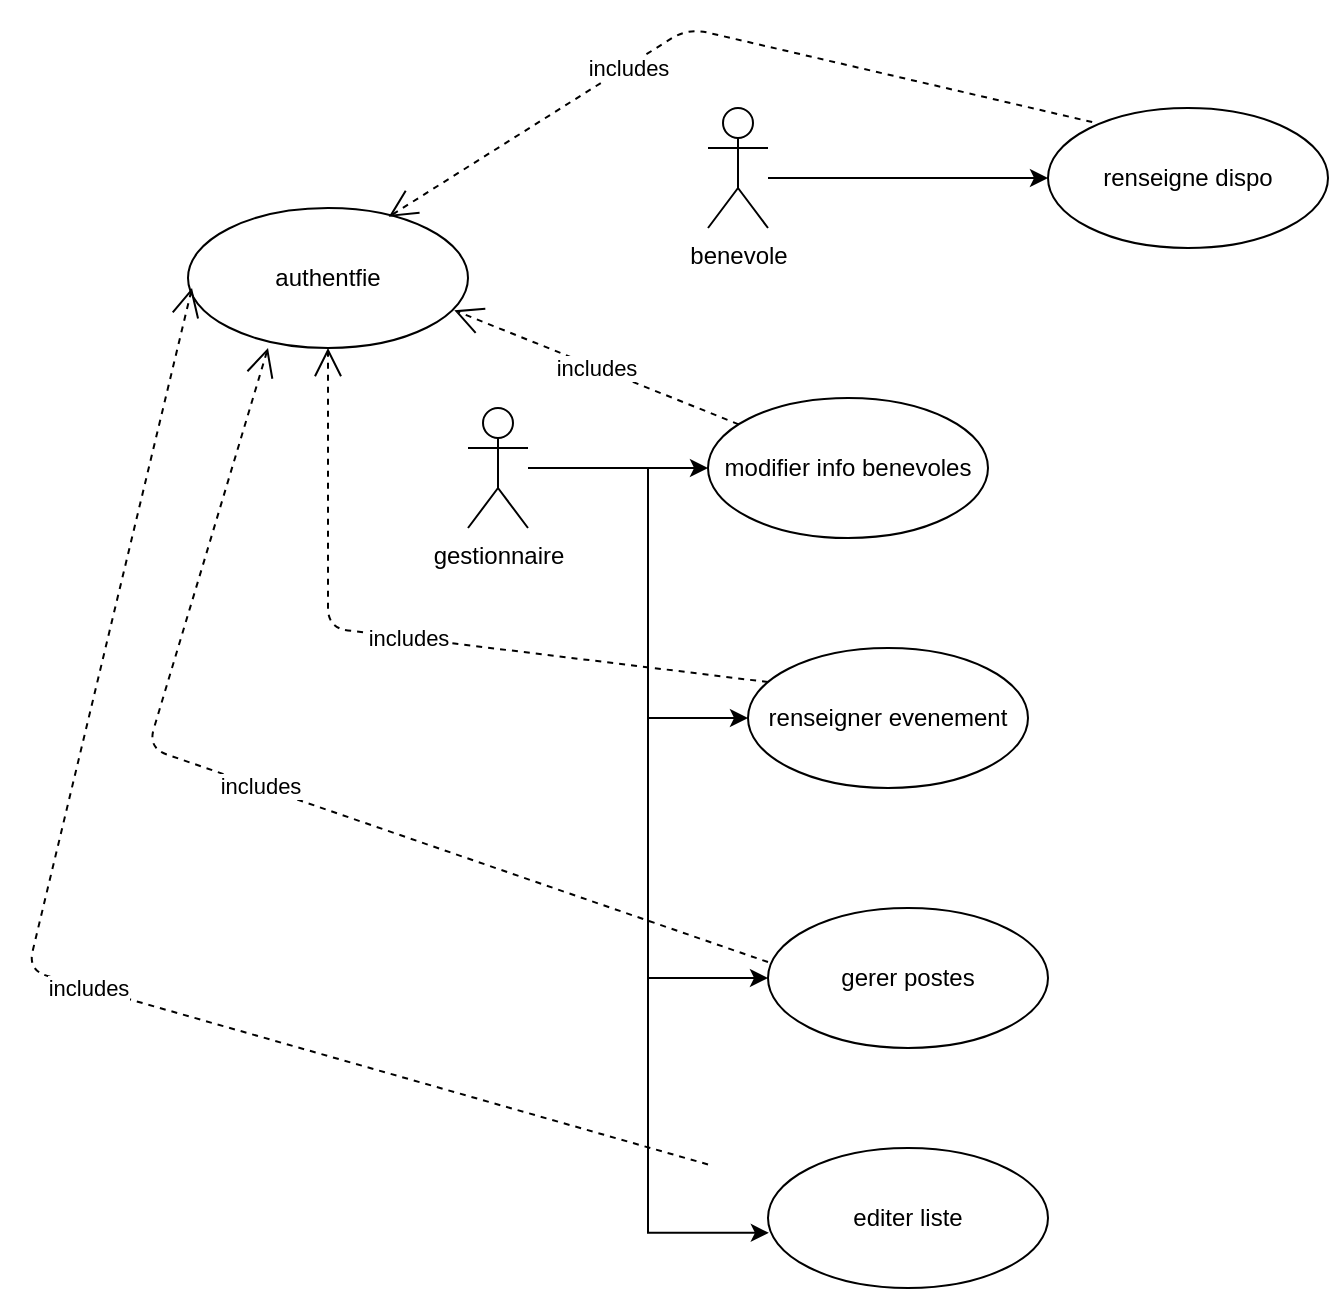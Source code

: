<mxfile version="15.5.1" type="github">
  <diagram id="zilzJl96QCMMg5tGJzkm" name="Page-1">
    <mxGraphModel dx="1038" dy="578" grid="1" gridSize="10" guides="1" tooltips="1" connect="1" arrows="1" fold="1" page="1" pageScale="1" pageWidth="827" pageHeight="1169" math="0" shadow="0">
      <root>
        <mxCell id="0" />
        <mxCell id="1" parent="0" />
        <mxCell id="mpSO8kdvRYwk7wcLRRey-8" style="edgeStyle=orthogonalEdgeStyle;rounded=0;orthogonalLoop=1;jettySize=auto;html=1;entryX=0;entryY=0.5;entryDx=0;entryDy=0;" parent="1" source="mpSO8kdvRYwk7wcLRRey-3" target="mpSO8kdvRYwk7wcLRRey-5" edge="1">
          <mxGeometry relative="1" as="geometry">
            <Array as="points">
              <mxPoint x="520" y="105" />
              <mxPoint x="520" y="105" />
            </Array>
          </mxGeometry>
        </mxCell>
        <mxCell id="mpSO8kdvRYwk7wcLRRey-3" value="benevole" style="shape=umlActor;verticalLabelPosition=bottom;verticalAlign=top;html=1;" parent="1" vertex="1">
          <mxGeometry x="440" y="70" width="30" height="60" as="geometry" />
        </mxCell>
        <mxCell id="mpSO8kdvRYwk7wcLRRey-5" value="renseigne dispo" style="ellipse;whiteSpace=wrap;html=1;" parent="1" vertex="1">
          <mxGeometry x="610" y="70" width="140" height="70" as="geometry" />
        </mxCell>
        <mxCell id="mpSO8kdvRYwk7wcLRRey-10" value="modifier info benevoles" style="ellipse;whiteSpace=wrap;html=1;" parent="1" vertex="1">
          <mxGeometry x="440" y="215" width="140" height="70" as="geometry" />
        </mxCell>
        <mxCell id="OPiPzonsdsgegJGFYfHE-1" style="edgeStyle=orthogonalEdgeStyle;rounded=0;orthogonalLoop=1;jettySize=auto;html=1;entryX=0;entryY=0.5;entryDx=0;entryDy=0;" parent="1" source="mpSO8kdvRYwk7wcLRRey-11" target="mpSO8kdvRYwk7wcLRRey-10" edge="1">
          <mxGeometry relative="1" as="geometry" />
        </mxCell>
        <mxCell id="OPiPzonsdsgegJGFYfHE-3" style="edgeStyle=orthogonalEdgeStyle;rounded=0;orthogonalLoop=1;jettySize=auto;html=1;" parent="1" source="mpSO8kdvRYwk7wcLRRey-11" target="OPiPzonsdsgegJGFYfHE-2" edge="1">
          <mxGeometry relative="1" as="geometry">
            <Array as="points">
              <mxPoint x="410" y="250" />
              <mxPoint x="410" y="375" />
            </Array>
          </mxGeometry>
        </mxCell>
        <mxCell id="OPiPzonsdsgegJGFYfHE-7" style="edgeStyle=orthogonalEdgeStyle;rounded=0;orthogonalLoop=1;jettySize=auto;html=1;entryX=0;entryY=0.5;entryDx=0;entryDy=0;" parent="1" source="mpSO8kdvRYwk7wcLRRey-11" target="OPiPzonsdsgegJGFYfHE-4" edge="1">
          <mxGeometry relative="1" as="geometry" />
        </mxCell>
        <mxCell id="PP1b6mhwIOoulEEYnV00-2" style="edgeStyle=orthogonalEdgeStyle;rounded=0;orthogonalLoop=1;jettySize=auto;html=1;entryX=0.003;entryY=0.606;entryDx=0;entryDy=0;entryPerimeter=0;" edge="1" parent="1" source="mpSO8kdvRYwk7wcLRRey-11" target="PP1b6mhwIOoulEEYnV00-1">
          <mxGeometry relative="1" as="geometry" />
        </mxCell>
        <mxCell id="mpSO8kdvRYwk7wcLRRey-11" value="gestionnaire&lt;br&gt;" style="shape=umlActor;verticalLabelPosition=bottom;verticalAlign=top;html=1;outlineConnect=0;" parent="1" vertex="1">
          <mxGeometry x="320" y="220" width="30" height="60" as="geometry" />
        </mxCell>
        <mxCell id="OPiPzonsdsgegJGFYfHE-2" value="renseigner evenement&lt;br&gt;" style="ellipse;whiteSpace=wrap;html=1;" parent="1" vertex="1">
          <mxGeometry x="460" y="340" width="140" height="70" as="geometry" />
        </mxCell>
        <mxCell id="OPiPzonsdsgegJGFYfHE-4" value="gerer postes&lt;br&gt;" style="ellipse;whiteSpace=wrap;html=1;" parent="1" vertex="1">
          <mxGeometry x="470" y="470" width="140" height="70" as="geometry" />
        </mxCell>
        <mxCell id="OPiPzonsdsgegJGFYfHE-10" value="authentfie" style="ellipse;whiteSpace=wrap;html=1;" parent="1" vertex="1">
          <mxGeometry x="180" y="120" width="140" height="70" as="geometry" />
        </mxCell>
        <mxCell id="OPiPzonsdsgegJGFYfHE-11" value="includes" style="endArrow=open;endSize=12;dashed=1;html=1;entryX=0.951;entryY=0.731;entryDx=0;entryDy=0;entryPerimeter=0;" parent="1" source="mpSO8kdvRYwk7wcLRRey-10" target="OPiPzonsdsgegJGFYfHE-10" edge="1">
          <mxGeometry width="160" relative="1" as="geometry">
            <mxPoint x="580" y="250" as="sourcePoint" />
            <mxPoint x="740" y="250" as="targetPoint" />
          </mxGeometry>
        </mxCell>
        <mxCell id="OPiPzonsdsgegJGFYfHE-12" value="includes" style="endArrow=open;endSize=12;dashed=1;html=1;entryX=0.5;entryY=1;entryDx=0;entryDy=0;" parent="1" target="OPiPzonsdsgegJGFYfHE-10" edge="1">
          <mxGeometry width="160" relative="1" as="geometry">
            <mxPoint x="470.0" y="357.034" as="sourcePoint" />
            <mxPoint x="327.91" y="300.0" as="targetPoint" />
            <Array as="points">
              <mxPoint x="250" y="330" />
            </Array>
          </mxGeometry>
        </mxCell>
        <mxCell id="OPiPzonsdsgegJGFYfHE-13" value="includes" style="endArrow=open;endSize=12;dashed=1;html=1;entryX=0.717;entryY=0.063;entryDx=0;entryDy=0;entryPerimeter=0;" parent="1" target="OPiPzonsdsgegJGFYfHE-10" edge="1">
          <mxGeometry x="0.267" y="1" width="160" relative="1" as="geometry">
            <mxPoint x="632.09" y="77.034" as="sourcePoint" />
            <mxPoint x="490.0" y="20.0" as="targetPoint" />
            <Array as="points">
              <mxPoint x="430" y="30" />
            </Array>
            <mxPoint as="offset" />
          </mxGeometry>
        </mxCell>
        <mxCell id="OPiPzonsdsgegJGFYfHE-14" value="includes" style="endArrow=open;endSize=12;dashed=1;html=1;" parent="1" edge="1">
          <mxGeometry width="160" relative="1" as="geometry">
            <mxPoint x="470.0" y="497.034" as="sourcePoint" />
            <mxPoint x="220" y="190" as="targetPoint" />
            <Array as="points">
              <mxPoint x="160" y="390" />
            </Array>
          </mxGeometry>
        </mxCell>
        <mxCell id="PP1b6mhwIOoulEEYnV00-1" value="editer liste&lt;br&gt;" style="ellipse;whiteSpace=wrap;html=1;" vertex="1" parent="1">
          <mxGeometry x="470" y="590" width="140" height="70" as="geometry" />
        </mxCell>
        <mxCell id="PP1b6mhwIOoulEEYnV00-3" value="includes" style="endArrow=open;endSize=12;dashed=1;html=1;" edge="1" parent="1">
          <mxGeometry x="-0.085" width="160" relative="1" as="geometry">
            <mxPoint x="440.0" y="598.224" as="sourcePoint" />
            <mxPoint x="182" y="160" as="targetPoint" />
            <Array as="points">
              <mxPoint x="100" y="501.19" />
            </Array>
            <mxPoint as="offset" />
          </mxGeometry>
        </mxCell>
      </root>
    </mxGraphModel>
  </diagram>
</mxfile>
